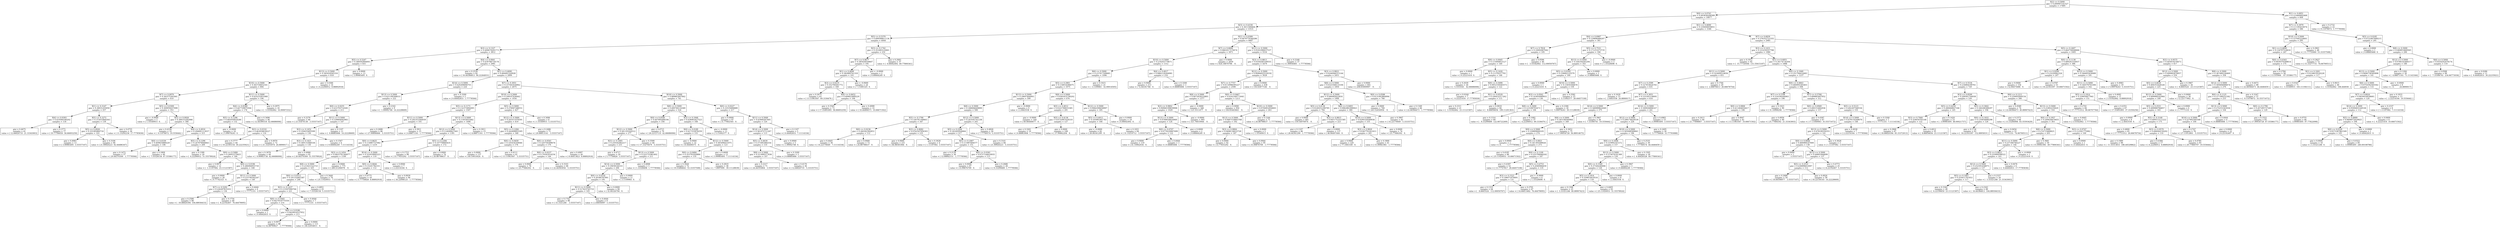 digraph Tree {
0 [label="X[2] <= 0.5000\ngini = 0.499997141527\nsamples = 17485", shape="box"] ;
1 [label="X[0] <= 0.0743\ngini = 0.493836206589\nsamples = 16877", shape="box"] ;
0 -> 1 ;
2 [label="X[3] <= 0.4336\ngini = 0.3611509464\nsamples = 13531", shape="box"] ;
1 -> 2 ;
3 [label="X[5] <= 0.5370\ngini = 0.499599611134\nsamples = 4044", shape="box"] ;
2 -> 3 ;
4 [label="X[3] <= 0.1327\ngini = 0.499679205773\nsamples = 3812", shape="box"] ;
3 -> 4 ;
5 [label="X[5] <= 0.5247\ngini = 0.368592904093\nsamples = 831", shape="box"] ;
4 -> 5 ;
6 [label="X[13] <= 0.5000\ngini = 0.365024565316\nsamples = 818", shape="box"] ;
5 -> 6 ;
7 [label="X[10] <= 0.5000\ngini = 0.363728452161\nsamples = 804", shape="box"] ;
6 -> 7 ;
8 [label="X[7] <= 0.0970\ngini = 0.342575301841\nsamples = 610", shape="box"] ;
7 -> 8 ;
9 [label="X[1] <= 0.3147\ngini = 0.38931255959\nsamples = 257", shape="box"] ;
8 -> 9 ;
10 [label="X[4] <= 0.9393\ngini = 0.410560180202\nsamples = 118", shape="box"] ;
9 -> 10 ;
11 [label="gini = 0.4675\nsamples = 41\nvalue = [ 12.66620735  21.33343003]", shape="box"] ;
10 -> 11 ;
12 [label="gini = 0.3771\nsamples = 77\nvalue = [ 19.77706059  58.66693259]", shape="box"] ;
10 -> 12 ;
13 [label="X[5] <= 0.3272\ngini = 0.372033844363\nsamples = 139", shape="box"] ;
9 -> 13 ;
14 [label="X[5] <= 0.0926\ngini = 0.335385860718\nsamples = 103", shape="box"] ;
13 -> 14 ;
15 [label="gini = 0.4983\nsamples = 13\nvalue = [ 3.99985495  3.55557167]", shape="box"] ;
14 -> 15 ;
16 [label="gini = 0.3106\nsamples = 90\nvalue = [ 21.99920223  92.44486347]", shape="box"] ;
14 -> 16 ;
17 [label="gini = 0.4755\nsamples = 36\nvalue = [ 11.33292236  17.77785836]", shape="box"] ;
13 -> 17 ;
18 [label="X[5] <= 0.0309\ngini = 0.309959257099\nsamples = 353", shape="box"] ;
8 -> 18 ;
19 [label="gini = -0.0000\nsamples = 5\nvalue = [ 1.55549915  0.        ]", shape="box"] ;
18 -> 19 ;
20 [label="X[5] <= 0.0926\ngini = 0.306333282066\nsamples = 348", shape="box"] ;
18 -> 20 ;
21 [label="gini = 0.4336\nsamples = 33\nvalue = [  9.11078072  19.5556442 ]", shape="box"] ;
20 -> 21 ;
22 [label="X[4] <= 0.4916\ngini = 0.294681113037\nsamples = 315", shape="box"] ;
20 -> 22 ;
23 [label="X[0] <= 0.0339\ngini = 0.409825889229\nsamples = 106", shape="box"] ;
22 -> 23 ;
24 [label="gini = 0.1472\nsamples = 57\nvalue = [ 20.44370309   1.77778584]", shape="box"] ;
23 -> 24 ;
25 [label="gini = 0.1809\nsamples = 49\nvalue = [  7.55528158  67.55586177]", shape="box"] ;
23 -> 25 ;
26 [label="X[5] <= 0.1296\ngini = 0.247870046843\nsamples = 209", shape="box"] ;
22 -> 26 ;
27 [label="gini = 0.1399\nsamples = 29\nvalue = [  4.22206912  51.55578924]", shape="box"] ;
26 -> 27 ;
28 [label="X[9] <= 0.5080\ngini = 0.26952379425\nsamples = 180", shape="box"] ;
26 -> 28 ;
29 [label="gini = 0.0875\nsamples = 12\nvalue = [  1.11107082  23.11121587]", shape="box"] ;
28 -> 29 ;
30 [label="X[0] <= 0.0196\ngini = 0.286084955718\nsamples = 168", shape="box"] ;
28 -> 30 ;
31 [label="gini = 0.0000\nsamples = 28\nvalue = [ 9.77742321  0.        ]", shape="box"] ;
30 -> 31 ;
32 [label="X[11] <= 0.5000\ngini = 0.233740302247\nsamples = 140", shape="box"] ;
30 -> 32 ;
33 [label="X[7] <= 0.5292\ngini = 0.226287831031\nsamples = 134", shape="box"] ;
32 -> 33 ;
34 [label="gini = 0.2586\nsamples = 86\nvalue = [  18.88820394  104.88936433]", shape="box"] ;
33 -> 34 ;
35 [label="gini = 0.1754\nsamples = 48\nvalue = [  8.22192407  76.44479095]", shape="box"] ;
33 -> 35 ;
36 [label="gini = 0.4444\nsamples = 6\nvalue = [ 1.77771331  3.55557167]", shape="box"] ;
32 -> 36 ;
37 [label="X[11] <= 0.5000\ngini = 0.435231851068\nsamples = 194", shape="box"] ;
7 -> 37 ;
38 [label="X[4] <= 0.8389\ngini = 0.447729975504\nsamples = 178", shape="box"] ;
37 -> 38 ;
39 [label="X[5] <= 0.1296\ngini = 0.482050918246\nsamples = 132", shape="box"] ;
38 -> 39 ;
40 [label="gini = -0.0000\nsamples = 16\nvalue = [ 5.99978243  0.        ]", shape="box"] ;
39 -> 40 ;
41 [label="X[3] <= 0.0316\ngini = 0.463058639227\nsamples = 116", shape="box"] ;
39 -> 41 ;
42 [label="gini = 0.3777\nsamples = 44\nvalue = [ 10.22185154  30.22235921]", shape="box"] ;
41 -> 42 ;
43 [label="gini = 0.4970\nsamples = 72\nvalue = [ 21.33255974  24.8890017 ]", shape="box"] ;
41 -> 43 ;
44 [label="gini = 0.3496\nsamples = 46\nvalue = [ 12.44399318  42.66686006]", shape="box"] ;
38 -> 44 ;
45 [label="gini = 0.2975\nsamples = 16\nvalue = [  3.55542662  16.00007252]", shape="box"] ;
37 -> 45 ;
46 [label="gini = 0.4366\nsamples = 14\nvalue = [ 4.22206912  8.88892918]", shape="box"] ;
6 -> 46 ;
47 [label="gini = 0.0000\nsamples = 13\nvalue = [ 3.99985495  0.        ]", shape="box"] ;
5 -> 47 ;
48 [label="X[4] <= 0.0941\ngini = 0.439788718178\nsamples = 2981", shape="box"] ;
4 -> 48 ;
49 [label="gini = 0.2530\nsamples = 82\nvalue = [ 16.44384813  94.22264931]", shape="box"] ;
48 -> 49 ;
50 [label="X[1] <= 0.4690\ngini = 0.406481520928\nsamples = 2899", shape="box"] ;
48 -> 50 ;
51 [label="X[14] <= 0.5000\ngini = 0.420269094755\nsamples = 224", shape="box"] ;
50 -> 51 ;
52 [label="X[13] <= 0.5000\ngini = 0.421199308033\nsamples = 222", shape="box"] ;
51 -> 52 ;
53 [label="X[0] <= 0.0255\ngini = 0.433793714585\nsamples = 213", shape="box"] ;
52 -> 53 ;
54 [label="gini = 0.2279\nsamples = 66\nvalue = [ 23.55470138   3.55557167]", shape="box"] ;
53 -> 54 ;
55 [label="X[11] <= 0.5000\ngini = 0.339664093983\nsamples = 147", shape="box"] ;
53 -> 55 ;
56 [label="X[3] <= 0.1452\ngini = 0.359435493599\nsamples = 136", shape="box"] ;
55 -> 56 ;
57 [label="X[3] <= 0.1421\ngini = 0.369131946538\nsamples = 130", shape="box"] ;
56 -> 57 ;
58 [label="gini = 0.3076\nsamples = 49\nvalue = [  9.99963738  42.66686006]", shape="box"] ;
57 -> 58 ;
59 [label="gini = 0.4066\nsamples = 81\nvalue = [ 20.44370309  51.55578924]", shape="box"] ;
57 -> 59 ;
60 [label="gini = 0.1567\nsamples = 6\nvalue = [ 0.66664249  7.11114334]", shape="box"] ;
56 -> 60 ;
61 [label="gini = 0.1107\nsamples = 11\nvalue = [  0.88885666  14.22228669]", shape="box"] ;
55 -> 61 ;
62 [label="gini = 0.2162\nsamples = 9\nvalue = [  1.99992748  14.22228669]", shape="box"] ;
52 -> 62 ;
63 [label="gini = 0.3200\nsamples = 2\nvalue = [ 0.44442833  1.77778584]", shape="box"] ;
51 -> 63 ;
64 [label="X[7] <= 0.3051\ngini = 0.337441634962\nsamples = 2675", shape="box"] ;
50 -> 64 ;
65 [label="X[10] <= 0.5000\ngini = 0.169107436442\nsamples = 1934", shape="box"] ;
64 -> 65 ;
66 [label="X[5] <= 0.1173\ngini = 0.132373092095\nsamples = 1507", shape="box"] ;
65 -> 66 ;
67 [label="X[11] <= 0.5000\ngini = 0.292353364939\nsamples = 101", shape="box"] ;
66 -> 67 ;
68 [label="gini = 0.2688\nsamples = 86\nvalue = [ 27.99898466   5.33335751]", shape="box"] ;
67 -> 68 ;
69 [label="gini = 0.3911\nsamples = 15\nvalue = [ 4.88871161  1.77778584]", shape="box"] ;
67 -> 69 ;
70 [label="X[13] <= 0.5000\ngini = 0.11855655482\nsamples = 1406", shape="box"] ;
66 -> 70 ;
71 [label="X[12] <= 0.5000\ngini = 0.114049627441\nsamples = 1391", shape="box"] ;
70 -> 71 ;
72 [label="X[0] <= 0.0625\ngini = 0.114887727082\nsamples = 1219", shape="box"] ;
71 -> 72 ;
73 [label="X[3] <= 0.1454\ngini = 0.0825791344977\nsamples = 1100", shape="box"] ;
72 -> 73 ;
74 [label="X[8] <= 0.5000\ngini = 0.233421522721\nsamples = 325", shape="box"] ;
73 -> 74 ;
75 [label="X[0] <= 0.0512\ngini = 0.191332663387\nsamples = 246", shape="box"] ;
74 -> 75 ;
76 [label="X[3] <= 0.1437\ngini = 0.115507090706\nsamples = 221", shape="box"] ;
75 -> 76 ;
77 [label="X[9] <= 0.5045\ngini = 0.0427619775559\nsamples = 214", shape="box"] ;
76 -> 77 ;
78 [label="gini = 0.0000\nsamples = 1\nvalue = [ 0.44442833  0.        ]", shape="box"] ;
77 -> 78 ;
79 [label="X[0] <= 0.0186\ngini = 0.0429916537952\nsamples = 213", shape="box"] ;
77 -> 79 ;
80 [label="gini = 0.0973\nsamples = 98\nvalue = [ 32.88769627   1.77778584]", shape="box"] ;
79 -> 80 ;
81 [label="gini = 0.0000\nsamples = 115\nvalue = [ 46.22054611   0.        ]", shape="box"] ;
79 -> 81 ;
82 [label="gini = 0.4444\nsamples = 7\nvalue = [ 1.77771331  3.55557167]", shape="box"] ;
76 -> 82 ;
83 [label="gini = 0.4851\nsamples = 25\nvalue = [ 7.55528158  5.33335751]", shape="box"] ;
75 -> 83 ;
84 [label="gini = 0.3440\nsamples = 79\nvalue = [ 25.11020053   7.11114334]", shape="box"] ;
74 -> 84 ;
85 [label="gini = 0.0000\nsamples = 775\nvalue = [ 280.21206078    0.        ]", shape="box"] ;
73 -> 85 ;
86 [label="X[14] <= 0.5000\ngini = 0.322018995223\nsamples = 119", shape="box"] ;
72 -> 86 ;
87 [label="X[0] <= 0.0644\ngini = 0.33241782331\nsamples = 112", shape="box"] ;
86 -> 87 ;
88 [label="gini = 0.4775\nsamples = 18\nvalue = [ 5.77756826  8.88892918]", shape="box"] ;
87 -> 88 ;
89 [label="gini = 0.0939\nsamples = 94\nvalue = [ 34.22098125   1.77778584]", shape="box"] ;
87 -> 89 ;
90 [label="gini = 0.0000\nsamples = 7\nvalue = [ 2.22214164  0.        ]", shape="box"] ;
86 -> 90 ;
91 [label="X[5] <= 0.2284\ngini = 0.107758995635\nsamples = 172", shape="box"] ;
71 -> 91 ;
92 [label="gini = 0.1723\nsamples = 98\nvalue = [ 33.77655292   3.55557167]", shape="box"] ;
91 -> 92 ;
93 [label="gini = 0.0000\nsamples = 74\nvalue = [ 24.88798637   0.        ]", shape="box"] ;
91 -> 93 ;
94 [label="gini = 0.3911\nsamples = 15\nvalue = [ 4.88871161  1.77778584]", shape="box"] ;
70 -> 94 ;
95 [label="X[5] <= 0.5000\ngini = 0.278947288551\nsamples = 427", shape="box"] ;
65 -> 95 ;
96 [label="X[12] <= 0.5000\ngini = 0.243511076591\nsamples = 419", shape="box"] ;
95 -> 96 ;
97 [label="X[5] <= 0.2284\ngini = 0.242606855305\nsamples = 348", shape="box"] ;
96 -> 97 ;
98 [label="X[0] <= 0.0459\ngini = 0.145434359046\nsamples = 178", shape="box"] ;
97 -> 98 ;
99 [label="gini = 0.0000\nsamples = 137\nvalue = [ 49.10933024   0.        ]", shape="box"] ;
98 -> 99 ;
100 [label="gini = 0.4111\nsamples = 41\nvalue = [ 13.11063567   5.33335751]", shape="box"] ;
98 -> 100 ;
101 [label="X[0] <= 0.0541\ngini = 0.320759399678\nsamples = 170", shape="box"] ;
97 -> 101 ;
102 [label="X[0] <= 0.0237\ngini = 0.179341614254\nsamples = 144", shape="box"] ;
101 -> 102 ;
103 [label="gini = 0.0000\nsamples = 76\nvalue = [ 25.77684302   0.        ]", shape="box"] ;
102 -> 103 ;
104 [label="gini = 0.3103\nsamples = 68\nvalue = [ 22.44363056   5.33335751]", shape="box"] ;
102 -> 104 ;
105 [label="gini = 0.4997\nsamples = 26\nvalue = [ 8.44413823  8.88892918]", shape="box"] ;
101 -> 105 ;
106 [label="gini = 0.2486\nsamples = 71\nvalue = [ 20.88813141   3.55557167]", shape="box"] ;
96 -> 106 ;
107 [label="gini = 0.3496\nsamples = 8\nvalue = [ 1.55549915  5.33335751]", shape="box"] ;
95 -> 107 ;
108 [label="X[10] <= 0.5000\ngini = 0.489863007842\nsamples = 741", shape="box"] ;
64 -> 108 ;
109 [label="X[8] <= 0.5000\ngini = 0.499740116369\nsamples = 524", shape="box"] ;
108 -> 109 ;
110 [label="X[0] <= 0.0540\ngini = 0.447095496194\nsamples = 356", shape="box"] ;
109 -> 110 ;
111 [label="X[12] <= 0.5000\ngini = 0.281191020512\nsamples = 277", shape="box"] ;
110 -> 111 ;
112 [label="X[3] <= 0.1665\ngini = 0.259342062217\nsamples = 231", shape="box"] ;
111 -> 112 ;
113 [label="gini = 0.4717\nsamples = 20\nvalue = [ 5.77756826  3.55557167]", shape="box"] ;
112 -> 113 ;
114 [label="X[13] <= 0.5000\ngini = 0.222731981402\nsamples = 211", shape="box"] ;
112 -> 114 ;
115 [label="X[14] <= 0.5000\ngini = 0.19658144333\nsamples = 206", shape="box"] ;
114 -> 115 ;
116 [label="X[0] <= 0.0318\ngini = 0.20346787991\nsamples = 195", shape="box"] ;
115 -> 116 ;
117 [label="X[11] <= 0.5000\ngini = 0.317623745719\nsamples = 105", shape="box"] ;
116 -> 117 ;
118 [label="gini = 0.1742\nsamples = 96\nvalue = [ 33.3321246    3.55557167]", shape="box"] ;
117 -> 118 ;
119 [label="gini = 0.4444\nsamples = 9\nvalue = [ 2.66656997  5.33335751]", shape="box"] ;
117 -> 119 ;
120 [label="gini = 0.0000\nsamples = 90\nvalue = [ 32.44326794   0.        ]", shape="box"] ;
116 -> 120 ;
121 [label="gini = 0.0000\nsamples = 11\nvalue = [ 3.1109983  0.       ]", shape="box"] ;
115 -> 121 ;
122 [label="gini = 0.4898\nsamples = 5\nvalue = [ 1.33328498  1.77778584]", shape="box"] ;
114 -> 122 ;
123 [label="gini = 0.3599\nsamples = 46\nvalue = [ 17.33270479   5.33335751]", shape="box"] ;
111 -> 123 ;
124 [label="gini = 0.4715\nsamples = 79\nvalue = [ 26.22127135  42.66686006]", shape="box"] ;
110 -> 124 ;
125 [label="X[3] <= 0.1848\ngini = 0.436063427523\nsamples = 168", shape="box"] ;
109 -> 125 ;
126 [label="X[0] <= 0.0189\ngini = 0.417333978259\nsamples = 155", shape="box"] ;
125 -> 126 ;
127 [label="gini = -0.0000\nsamples = 32\nvalue = [ 10.44406571   0.        ]", shape="box"] ;
126 -> 127 ;
128 [label="X[12] <= 0.5000\ngini = 0.365496431975\nsamples = 123", shape="box"] ;
126 -> 128 ;
129 [label="X[0] <= 0.0484\ngini = 0.353791920884\nsamples = 110", shape="box"] ;
128 -> 129 ;
130 [label="gini = 0.3926\nsamples = 72\nvalue = [ 19.55484643  53.33357508]", shape="box"] ;
129 -> 130 ;
131 [label="gini = 0.2819\nsamples = 38\nvalue = [  7.9997099   39.11128839]", shape="box"] ;
129 -> 131 ;
132 [label="gini = 0.4608\nsamples = 13\nvalue = [ 3.99985495  7.11114334]", shape="box"] ;
128 -> 132 ;
133 [label="gini = -0.0000\nsamples = 13\nvalue = [ 5.11092577  0.        ]", shape="box"] ;
125 -> 133 ;
134 [label="X[0] <= 0.0227\ngini = 0.33535600889\nsamples = 217", shape="box"] ;
108 -> 134 ;
135 [label="gini = 0.0000\nsamples = 97\nvalue = [ 31.77662545   0.        ]", shape="box"] ;
134 -> 135 ;
136 [label="X[11] <= 0.5000\ngini = 0.43940267405\nsamples = 120", shape="box"] ;
134 -> 136 ;
137 [label="X[14] <= 0.5000\ngini = 0.361972711267\nsamples = 115", shape="box"] ;
136 -> 137 ;
138 [label="X[5] <= 0.4630\ngini = 0.371681884354\nsamples = 110", shape="box"] ;
137 -> 138 ;
139 [label="X[8] <= 0.5000\ngini = 0.311800377836\nsamples = 107", shape="box"] ;
138 -> 139 ;
140 [label="gini = 0.2217\nsamples = 71\nvalue = [ 24.44355804   3.55557167]", shape="box"] ;
139 -> 140 ;
141 [label="gini = 0.4170\nsamples = 36\nvalue = [ 12.66620735   5.33335751]", shape="box"] ;
139 -> 141 ;
142 [label="gini = 0.3200\nsamples = 3\nvalue = [ 0.88885666  3.55557167]", shape="box"] ;
138 -> 142 ;
143 [label="gini = 0.0000\nsamples = 5\nvalue = [ 1.99992748  0.        ]", shape="box"] ;
137 -> 143 ;
144 [label="gini = 0.1107\nsamples = 5\nvalue = [ 0.44442833  7.11114334]", shape="box"] ;
136 -> 144 ;
145 [label="X[3] <= 0.1742\ngini = 0.351683122661\nsamples = 232", shape="box"] ;
3 -> 145 ;
146 [label="X[7] <= 0.9677\ngini = 0.385428559607\nsamples = 195", shape="box"] ;
145 -> 146 ;
147 [label="X[1] <= 0.4690\ngini = 0.382889761318\nsamples = 193", shape="box"] ;
146 -> 147 ;
148 [label="X[3] <= 0.0219\ngini = 0.352760261772\nsamples = 169", shape="box"] ;
147 -> 148 ;
149 [label="gini = 0.2675\nsamples = 63\nvalue = [ 13.11063567  69.3336476 ]", shape="box"] ;
148 -> 149 ;
150 [label="X[4] <= 0.8452\ngini = 0.409825889229\nsamples = 106", shape="box"] ;
148 -> 150 ;
151 [label="gini = 0.3545\nsamples = 73\nvalue = [ 17.55491895  58.66693259]", shape="box"] ;
150 -> 151 ;
152 [label="gini = 0.4999\nsamples = 33\nvalue = [ 10.44406571  10.66671502]", shape="box"] ;
150 -> 152 ;
153 [label="gini = -0.0000\nsamples = 24\nvalue = [ 7.11085325  0.        ]", shape="box"] ;
147 -> 153 ;
154 [label="gini = -0.0000\nsamples = 2\nvalue = [ 0.66664249  0.        ]", shape="box"] ;
146 -> 154 ;
155 [label="gini = 0.2083\nsamples = 37\nvalue = [  6.66642492  49.77800341]", shape="box"] ;
145 -> 155 ;
156 [label="X[1] <= 0.9389\ngini = 0.0479779340286\nsamples = 9487", shape="box"] ;
2 -> 156 ;
157 [label="X[7] <= 0.6606\ngini = 0.0865017570074\nsamples = 3971", shape="box"] ;
156 -> 157 ;
158 [label="X[10] <= 0.5000\ngini = 0.218203779671\nsamples = 1312", shape="box"] ;
157 -> 158 ;
159 [label="X[6] <= 0.5000\ngini = 0.237917599685\nsamples = 1096", shape="box"] ;
158 -> 159 ;
160 [label="X[5] <= 0.2901\ngini = 0.134814296475\nsamples = 1075", shape="box"] ;
159 -> 160 ;
161 [label="X[13] <= 0.5000\ngini = 0.18697604993\nsamples = 599", shape="box"] ;
160 -> 161 ;
162 [label="X[8] <= 0.5000\ngini = 0.188684649899\nsamples = 590", shape="box"] ;
161 -> 162 ;
163 [label="X[5] <= 0.1790\ngini = 0.144781189663\nsamples = 347", shape="box"] ;
162 -> 163 ;
164 [label="X[0] <= 0.0236\ngini = 0.260362382853\nsamples = 112", shape="box"] ;
163 -> 164 ;
165 [label="gini = 0.4445\nsamples = 39\nvalue = [ 14.22170649   7.11114334]", shape="box"] ;
164 -> 165 ;
166 [label="gini = 0.0000\nsamples = 73\nvalue = [ 24.88798637   0.        ]", shape="box"] ;
164 -> 166 ;
167 [label="X[3] <= 0.8082\ngini = 0.0762547956303\nsamples = 235", shape="box"] ;
163 -> 167 ;
168 [label="gini = 0.0000\nsamples = 231\nvalue = [ 84.88581064   0.        ]", shape="box"] ;
167 -> 168 ;
169 [label="gini = 0.3628\nsamples = 4\nvalue = [ 1.11107082  3.55557167]", shape="box"] ;
167 -> 169 ;
170 [label="X[12] <= 0.5000\ngini = 0.243545741238\nsamples = 243", shape="box"] ;
162 -> 170 ;
171 [label="X[5] <= 0.2284\ngini = 0.183262926664\nsamples = 217", shape="box"] ;
170 -> 171 ;
172 [label="X[5] <= 0.1667\ngini = 0.111887494577\nsamples = 151", shape="box"] ;
171 -> 172 ;
173 [label="gini = 0.2130\nsamples = 36\nvalue = [ 12.88842151   1.77778584]", shape="box"] ;
172 -> 173 ;
174 [label="X[0] <= 0.0361\ngini = 0.0757144616935\nsamples = 115", shape="box"] ;
172 -> 174 ;
175 [label="gini = 0.0000\nsamples = 87\nvalue = [ 33.99876709   0.        ]", shape="box"] ;
174 -> 175 ;
176 [label="gini = 0.2688\nsamples = 28\nvalue = [ 9.33299489  1.77778584]", shape="box"] ;
174 -> 176 ;
177 [label="gini = 0.3141\nsamples = 66\nvalue = [ 21.99920223   5.33335751]", shape="box"] ;
171 -> 177 ;
178 [label="gini = 0.4826\nsamples = 26\nvalue = [ 7.77749574  5.33335751]", shape="box"] ;
170 -> 178 ;
179 [label="gini = -0.0000\nsamples = 9\nvalue = [ 2.4443558  0.       ]", shape="box"] ;
161 -> 179 ;
180 [label="X[8] <= 0.5000\ngini = 0.0583435790202\nsamples = 476", shape="box"] ;
160 -> 180 ;
181 [label="X[5] <= 0.4012\ngini = 0.0325789033385\nsamples = 291", shape="box"] ;
180 -> 181 ;
182 [label="gini = -0.0000\nsamples = 164\nvalue = [ 60.66446677   0.        ]", shape="box"] ;
181 -> 182 ;
183 [label="X[5] <= 0.4136\ngini = 0.0732907439319\nsamples = 127", shape="box"] ;
181 -> 183 ;
184 [label="gini = 0.3261\nsamples = 19\nvalue = [ 6.88863908  1.77778584]", shape="box"] ;
183 -> 184 ;
185 [label="gini = 0.0000\nsamples = 108\nvalue = [ 37.99862204   0.        ]", shape="box"] ;
183 -> 185 ;
186 [label="X[12] <= 0.5000\ngini = 0.0964308458997\nsamples = 185", shape="box"] ;
180 -> 186 ;
187 [label="X[5] <= 0.4012\ngini = 0.105981061783\nsamples = 166", shape="box"] ;
186 -> 187 ;
188 [label="gini = -0.0000\nsamples = 82\nvalue = [ 28.44341299   0.        ]", shape="box"] ;
187 -> 188 ;
189 [label="gini = 0.1831\nsamples = 84\nvalue = [ 31.33219712   3.55557167]", shape="box"] ;
187 -> 189 ;
190 [label="gini = 0.0000\nsamples = 19\nvalue = [ 6.66642492  0.        ]", shape="box"] ;
186 -> 190 ;
191 [label="gini = 0.1615\nsamples = 21\nvalue = [  3.1109983   32.00014505]", shape="box"] ;
159 -> 191 ;
192 [label="X[4] <= 0.4017\ngini = 0.0882120264981\nsamples = 216", shape="box"] ;
158 -> 192 ;
193 [label="gini = 0.0000\nsamples = 213\nvalue = [ 72.44181746   0.        ]", shape="box"] ;
192 -> 193 ;
194 [label="gini = 0.3200\nsamples = 3\nvalue = [ 0.88885666  3.55557167]", shape="box"] ;
192 -> 194 ;
195 [label="gini = 0.0000\nsamples = 2659\nvalue = [ 924.18870798    0.        ]", shape="box"] ;
157 -> 195 ;
196 [label="X[11] <= 0.5000\ngini = 0.0181090037537\nsamples = 5516", shape="box"] ;
156 -> 196 ;
197 [label="X[3] <= 0.9813\ngini = 0.0164285109555\nsamples = 5479", shape="box"] ;
196 -> 197 ;
198 [label="X[12] <= 0.5000\ngini = 0.00984025530192\nsamples = 3028", shape="box"] ;
197 -> 198 ;
199 [label="X[7] <= 0.7757\ngini = 0.0114998395227\nsamples = 2590", shape="box"] ;
198 -> 199 ;
200 [label="X[8] <= 0.5000\ngini = 0.0072630210801\nsamples = 1377", shape="box"] ;
199 -> 200 ;
201 [label="X[3] <= 0.9802\ngini = 0.00966199839998\nsamples = 1029", shape="box"] ;
200 -> 201 ;
202 [label="X[13] <= 0.5000\ngini = 0.0768028824969\nsamples = 124", shape="box"] ;
201 -> 202 ;
203 [label="X[0] <= 0.0707\ngini = 0.0779229907499\nsamples = 122", shape="box"] ;
202 -> 203 ;
204 [label="gini = 0.0000\nsamples = 119\nvalue = [ 41.10962034   0.        ]", shape="box"] ;
203 -> 204 ;
205 [label="gini = 0.4444\nsamples = 3\nvalue = [ 0.88885666  1.77778584]", shape="box"] ;
203 -> 205 ;
206 [label="gini = 0.0000\nsamples = 2\nvalue = [ 0.66664249  0.        ]", shape="box"] ;
202 -> 206 ;
207 [label="gini = -0.0000\nsamples = 905\nvalue = [ 321.76610944    0.        ]", shape="box"] ;
201 -> 207 ;
208 [label="gini = -0.0000\nsamples = 348\nvalue = [ 121.5511477    0.       ]", shape="box"] ;
200 -> 208 ;
209 [label="X[0] <= 0.0467\ngini = 0.0162349775045\nsamples = 1213", shape="box"] ;
199 -> 209 ;
210 [label="gini = 0.0000\nsamples = 950\nvalue = [ 336.65445843    0.        ]", shape="box"] ;
209 -> 210 ;
211 [label="X[10] <= 0.5000\ngini = 0.0700852958001\nsamples = 263", shape="box"] ;
209 -> 211 ;
212 [label="X[13] <= 0.5000\ngini = 0.0487518893768\nsamples = 192", shape="box"] ;
211 -> 212 ;
213 [label="X[3] <= 0.9804\ngini = 0.0498136033728\nsamples = 187", shape="box"] ;
212 -> 213 ;
214 [label="gini = 0.0000\nsamples = 92\nvalue = [ 33.77655292   0.        ]", shape="box"] ;
213 -> 214 ;
215 [label="gini = 0.0944\nsamples = 95\nvalue = [ 33.99876709   1.77778584]", shape="box"] ;
213 -> 215 ;
216 [label="gini = 0.0000\nsamples = 5\nvalue = [ 1.55549915  0.        ]", shape="box"] ;
212 -> 216 ;
217 [label="gini = 0.1244\nsamples = 71\nvalue = [ 24.88798637   1.77778584]", shape="box"] ;
211 -> 217 ;
218 [label="gini = 0.0000\nsamples = 438\nvalue = [ 156.43877144    0.        ]", shape="box"] ;
198 -> 218 ;
219 [label="X[3] <= 0.9822\ngini = 0.0246948315144\nsamples = 2451", shape="box"] ;
197 -> 219 ;
220 [label="X[8] <= 0.5000\ngini = 0.0325568133106\nsamples = 1850", shape="box"] ;
219 -> 220 ;
221 [label="X[12] <= 0.5000\ngini = 0.046085622816\nsamples = 1084", shape="box"] ;
220 -> 221 ;
222 [label="X[5] <= 0.4136\ngini = 0.0149251290785\nsamples = 704", shape="box"] ;
221 -> 222 ;
223 [label="gini = 0.0000\nsamples = 481\nvalue = [ 159.54976974    0.        ]", shape="box"] ;
222 -> 223 ;
224 [label="X[3] <= 0.9815\ngini = 0.0451753351585\nsamples = 223", shape="box"] ;
222 -> 224 ;
225 [label="gini = 0.1107\nsamples = 86\nvalue = [ 28.44341299   1.77778584]", shape="box"] ;
224 -> 225 ;
226 [label="gini = 0.0000\nsamples = 137\nvalue = [ 46.66497444   0.        ]", shape="box"] ;
224 -> 226 ;
227 [label="X[0] <= 0.0493\ngini = 0.0962861890921\nsamples = 380", shape="box"] ;
221 -> 227 ;
228 [label="X[10] <= 0.5000\ngini = 0.0290329589936\nsamples = 335", shape="box"] ;
227 -> 228 ;
229 [label="X[3] <= 0.9820\ngini = 0.0367701421611\nsamples = 261", shape="box"] ;
228 -> 229 ;
230 [label="gini = 0.0000\nsamples = 220\nvalue = [ 77.1083149   0.       ]", shape="box"] ;
229 -> 230 ;
231 [label="gini = 0.1800\nsamples = 41\nvalue = [ 15.99941981   1.77778584]", shape="box"] ;
229 -> 231 ;
232 [label="gini = 0.0000\nsamples = 74\nvalue = [ 25.77684302   0.        ]", shape="box"] ;
228 -> 232 ;
233 [label="gini = 0.3967\nsamples = 45\nvalue = [ 14.22170649   5.33335751]", shape="box"] ;
227 -> 233 ;
234 [label="X[0] <= 0.0588\ngini = 0.0131903864994\nsamples = 766", shape="box"] ;
220 -> 234 ;
235 [label="gini = 0.0000\nsamples = 700\nvalue = [ 243.32450956    0.        ]", shape="box"] ;
234 -> 235 ;
236 [label="gini = 0.1349\nsamples = 66\nvalue = [ 22.66584473   1.77778584]", shape="box"] ;
234 -> 236 ;
237 [label="gini = 0.0000\nsamples = 601\nvalue = [ 208.65909997    0.        ]", shape="box"] ;
219 -> 237 ;
238 [label="gini = 0.2248\nsamples = 37\nvalue = [ 11.99956485   1.77778584]", shape="box"] ;
196 -> 238 ;
239 [label="X[1] <= 0.4690\ngini = 0.339400059651\nsamples = 3346", shape="box"] ;
1 -> 239 ;
240 [label="X[4] <= 0.6987\ngini = 0.129896486207\nsamples = 361", shape="box"] ;
239 -> 240 ;
241 [label="X[7] <= 0.7818\ngini = 0.10002067042\nsamples = 195", shape="box"] ;
240 -> 241 ;
242 [label="X[9] <= 0.0045\ngini = 0.115000853127\nsamples = 149", shape="box"] ;
241 -> 242 ;
243 [label="gini = 0.0000\nsamples = 1\nvalue = [ 0.22221416  0.        ]", shape="box"] ;
242 -> 243 ;
244 [label="X[5] <= 0.1420\ngini = 0.11378317793\nsamples = 148", shape="box"] ;
242 -> 244 ;
245 [label="gini = 0.2039\nsamples = 26\nvalue = [  5.5553541   42.66686006]", shape="box"] ;
244 -> 245 ;
246 [label="X[9] <= 0.5090\ngini = 0.0952339365573\nsamples = 122", shape="box"] ;
244 -> 246 ;
247 [label="gini = 0.0244\nsamples = 7\nvalue = [  0.22221416  17.77785836]", shape="box"] ;
246 -> 247 ;
248 [label="X[1] <= 0.0529\ngini = 0.100432517262\nsamples = 115", shape="box"] ;
246 -> 248 ;
249 [label="gini = 0.2311\nsamples = 21\nvalue = [  3.55542662  23.11121587]", shape="box"] ;
248 -> 249 ;
250 [label="gini = 0.0818\nsamples = 94\nvalue = [   8.88856656  199.11201363]", shape="box"] ;
248 -> 250 ;
251 [label="gini = 0.0596\nsamples = 46\nvalue = [   3.55542662  112.00050767]", shape="box"] ;
241 -> 251 ;
252 [label="X[5] <= 0.7531\ngini = 0.171253273735\nsamples = 166", shape="box"] ;
240 -> 252 ;
253 [label="X[13] <= 0.5000\ngini = 0.164356265294\nsamples = 163", shape="box"] ;
252 -> 253 ;
254 [label="X[5] <= 0.0185\ngini = 0.159682125579\nsamples = 160", shape="box"] ;
253 -> 254 ;
255 [label="gini = 0.0000\nsamples = 1\nvalue = [ 0.22221416  0.        ]", shape="box"] ;
254 -> 255 ;
256 [label="X[10] <= 0.5000\ngini = 0.15850394878\nsamples = 159", shape="box"] ;
254 -> 256 ;
257 [label="X[3] <= 0.0562\ngini = 0.143850989931\nsamples = 136", shape="box"] ;
256 -> 257 ;
258 [label="X[8] <= 0.5000\ngini = 0.123189793473\nsamples = 106", shape="box"] ;
257 -> 258 ;
259 [label="gini = 0.1314\nsamples = 69\nvalue = [   9.33299489  122.66722269]", shape="box"] ;
258 -> 259 ;
260 [label="gini = 0.1082\nsamples = 37\nvalue = [  4.22206912  69.3336476 ]", shape="box"] ;
258 -> 260 ;
261 [label="gini = 0.2306\nsamples = 30\nvalue = [  5.99978243  39.11128839]", shape="box"] ;
257 -> 261 ;
262 [label="gini = 0.2582\nsamples = 23\nvalue = [  5.11092577  28.44457338]", shape="box"] ;
256 -> 262 ;
263 [label="gini = 0.0000\nsamples = 3\nvalue = [ 0.88885666  0.        ]", shape="box"] ;
253 -> 263 ;
264 [label="gini = -0.0000\nsamples = 3\nvalue = [ 1.33328498  0.        ]", shape="box"] ;
252 -> 264 ;
265 [label="X[7] <= 0.6839\ngini = 0.376352721555\nsamples = 2985", shape="box"] ;
239 -> 265 ;
266 [label="X[3] <= 0.1431\ngini = 0.333259357788\nsamples = 1980", shape="box"] ;
265 -> 266 ;
267 [label="gini = 0.1912\nsamples = 92\nvalue = [  15.77720564  131.55615187]", shape="box"] ;
266 -> 267 ;
268 [label="X[1] <= 0.6951\ngini = 0.34174734304\nsamples = 1888", shape="box"] ;
266 -> 268 ;
269 [label="X[11] <= 0.5000\ngini = 0.322609514656\nsamples = 651", shape="box"] ;
268 -> 269 ;
270 [label="X[7] <= 0.2599\ngini = 0.327814024765\nsamples = 631", shape="box"] ;
269 -> 270 ;
271 [label="gini = 0.1629\nsamples = 15\nvalue = [  2.4443558  24.8890017]", shape="box"] ;
270 -> 271 ;
272 [label="X[7] <= 0.3051\ngini = 0.333345158095\nsamples = 616", shape="box"] ;
270 -> 272 ;
273 [label="X[14] <= 0.5000\ngini = 0.348989822049\nsamples = 375", shape="box"] ;
272 -> 273 ;
274 [label="X[8] <= 0.5000\ngini = 0.345148560964\nsamples = 349", shape="box"] ;
273 -> 274 ;
275 [label="X[9] <= 0.5060\ngini = 0.339809000105\nsamples = 274", shape="box"] ;
274 -> 275 ;
276 [label="gini = 0.0000\nsamples = 1\nvalue = [ 0.          1.77778584]", shape="box"] ;
275 -> 276 ;
277 [label="X[0] <= 0.0921\ngini = 0.341305599026\nsamples = 273", shape="box"] ;
275 -> 277 ;
278 [label="gini = 0.4185\nsamples = 86\nvalue = [ 25.11020053  10.66671502]", shape="box"] ;
277 -> 278 ;
279 [label="X[0] <= 0.1109\ngini = 0.255784060242\nsamples = 187", shape="box"] ;
277 -> 279 ;
280 [label="gini = 0.4397\nsamples = 52\nvalue = [ 13.77727817  28.44457338]", shape="box"] ;
279 -> 280 ;
281 [label="X[5] <= 0.4753\ngini = 0.2046906459\nsamples = 135", shape="box"] ;
279 -> 281 ;
282 [label="X[3] <= 0.1523\ngini = 0.196071979091\nsamples = 131", shape="box"] ;
281 -> 282 ;
283 [label="gini = 0.1333\nsamples = 64\nvalue = [   8.6663524   112.00050767]", shape="box"] ;
282 -> 283 ;
284 [label="gini = 0.2701\nsamples = 67\nvalue = [ 14.66613482  76.44479095]", shape="box"] ;
282 -> 284 ;
285 [label="gini = -0.0000\nsamples = 4\nvalue = [ 1.33328498  0.        ]", shape="box"] ;
281 -> 285 ;
286 [label="gini = 0.3652\nsamples = 75\nvalue = [ 17.99934728  56.88914675]", shape="box"] ;
274 -> 286 ;
287 [label="gini = 0.3967\nsamples = 26\nvalue = [  7.33306741  19.5556442 ]", shape="box"] ;
273 -> 287 ;
288 [label="X[14] <= 0.5000\ngini = 0.309926896327\nsamples = 241", shape="box"] ;
272 -> 288 ;
289 [label="X[12] <= 0.5000\ngini = 0.298174629539\nsamples = 226", shape="box"] ;
288 -> 289 ;
290 [label="X[10] <= 0.5000\ngini = 0.305948589841\nsamples = 196", shape="box"] ;
289 -> 290 ;
291 [label="X[0] <= 0.1698\ngini = 0.319992167272\nsamples = 157", shape="box"] ;
290 -> 291 ;
292 [label="X[13] <= 0.5000\ngini = 0.375874191369\nsamples = 129", shape="box"] ;
291 -> 292 ;
293 [label="X[0] <= 0.1569\ngini = 0.37544240006\nsamples = 126", shape="box"] ;
292 -> 293 ;
294 [label="X[5] <= 0.1914\ngini = 0.359853819516\nsamples = 118", shape="box"] ;
293 -> 294 ;
295 [label="gini = 0.1394\nsamples = 25\nvalue = [  3.33321246  40.88907423]", shape="box"] ;
294 -> 295 ;
296 [label="gini = 0.4405\nsamples = 93\nvalue = [ 25.11020053  51.55578924]", shape="box"] ;
294 -> 296 ;
297 [label="gini = 0.0000\nsamples = 8\nvalue = [ 2.4443558  0.       ]", shape="box"] ;
293 -> 297 ;
298 [label="gini = 0.3967\nsamples = 3\nvalue = [ 0.66664249  1.77778584]", shape="box"] ;
292 -> 298 ;
299 [label="gini = 0.1505\nsamples = 28\nvalue = [  4.44428328  49.77800341]", shape="box"] ;
291 -> 299 ;
300 [label="gini = 0.2535\nsamples = 39\nvalue = [  7.77749574  44.4446459 ]", shape="box"] ;
290 -> 300 ;
301 [label="gini = 0.2495\nsamples = 30\nvalue = [  5.77756826  33.77793088]", shape="box"] ;
289 -> 301 ;
302 [label="gini = 0.4983\nsamples = 15\nvalue = [ 3.99985495  3.55557167]", shape="box"] ;
288 -> 302 ;
303 [label="gini = 0.1764\nsamples = 20\nvalue = [  2.88878413  26.66678754]", shape="box"] ;
269 -> 303 ;
304 [label="X[0] <= 0.1069\ngini = 0.351794432683\nsamples = 1237", shape="box"] ;
268 -> 304 ;
305 [label="X[0] <= 0.0843\ngini = 0.484905345403\nsamples = 508", shape="box"] ;
304 -> 305 ;
306 [label="X[7] <= 0.5768\ngini = 0.314106564063\nsamples = 196", shape="box"] ;
305 -> 306 ;
307 [label="X[0] <= 0.0806\ngini = 0.411464650417\nsamples = 106", shape="box"] ;
306 -> 307 ;
308 [label="gini = 0.2413\nsamples = 64\nvalue = [ 21.77698807   3.55557167]", shape="box"] ;
307 -> 308 ;
309 [label="gini = 0.4947\nsamples = 42\nvalue = [ 13.11063567  10.66671502]", shape="box"] ;
307 -> 309 ;
310 [label="gini = 0.1023\nsamples = 90\nvalue = [ 31.10998296   1.77778584]", shape="box"] ;
306 -> 310 ;
311 [label="X[7] <= 0.5768\ngini = 0.499883007952\nsamples = 312", shape="box"] ;
305 -> 311 ;
312 [label="X[0] <= 0.0949\ngini = 0.490153492936\nsamples = 157", shape="box"] ;
311 -> 312 ;
313 [label="gini = 0.4956\nsamples = 90\nvalue = [ 25.77684302  21.33343003]", shape="box"] ;
312 -> 313 ;
314 [label="gini = 0.4387\nsamples = 67\nvalue = [ 17.11049063  35.55571672]", shape="box"] ;
312 -> 314 ;
315 [label="X[5] <= 0.5123\ngini = 0.492267540536\nsamples = 155", shape="box"] ;
311 -> 315 ;
316 [label="X[14] <= 0.5000\ngini = 0.479110249679\nsamples = 148", shape="box"] ;
315 -> 316 ;
317 [label="X[13] <= 0.5000\ngini = 0.478100350351\nsamples = 141", shape="box"] ;
316 -> 317 ;
318 [label="X[0] <= 0.0846\ngini = 0.466989147009\nsamples = 138", shape="box"] ;
317 -> 318 ;
319 [label="gini = 0.0000\nsamples = 1\nvalue = [ 0.          3.55557167]", shape="box"] ;
318 -> 319 ;
320 [label="X[12] <= 0.5000\ngini = 0.44801064699\nsamples = 137", shape="box"] ;
318 -> 320 ;
321 [label="X[5] <= 0.2531\ngini = 0.438898453097\nsamples = 112", shape="box"] ;
320 -> 321 ;
322 [label="gini = 0.2688\nsamples = 54\nvalue = [ 18.66598977   3.55557167]", shape="box"] ;
321 -> 322 ;
323 [label="gini = 0.4924\nsamples = 58\nvalue = [ 18.22156145  14.22228669]", shape="box"] ;
321 -> 323 ;
324 [label="gini = 0.4773\nsamples = 25\nvalue = [ 8.22192407  5.33335751]", shape="box"] ;
320 -> 324 ;
325 [label="gini = 0.3628\nsamples = 3\nvalue = [ 1.11107082  3.55557167]", shape="box"] ;
317 -> 325 ;
326 [label="gini = 0.4938\nsamples = 7\nvalue = [ 2.22214164  1.77778584]", shape="box"] ;
316 -> 326 ;
327 [label="gini = 0.3200\nsamples = 7\nvalue = [ 1.77771331  7.11114334]", shape="box"] ;
315 -> 327 ;
328 [label="X[7] <= 0.5534\ngini = 0.234864199761\nsamples = 729", shape="box"] ;
304 -> 328 ;
329 [label="X[3] <= 0.8599\ngini = 0.209561704938\nsamples = 339", shape="box"] ;
328 -> 329 ;
330 [label="X[5] <= 0.4259\ngini = 0.280646827166\nsamples = 145", shape="box"] ;
329 -> 330 ;
331 [label="X[3] <= 0.7940\ngini = 0.324659705146\nsamples = 122", shape="box"] ;
330 -> 331 ;
332 [label="gini = 0.2968\nsamples = 87\nvalue = [ 18.88820394  85.33372013]", shape="box"] ;
331 -> 332 ;
333 [label="gini = 0.4012\nsamples = 35\nvalue = [  8.88856656  23.11121587]", shape="box"] ;
331 -> 333 ;
334 [label="gini = 0.1420\nsamples = 23\nvalue = [  3.99985495  48.00021757]", shape="box"] ;
330 -> 334 ;
335 [label="X[5] <= 0.3642\ngini = 0.166248368297\nsamples = 194", shape="box"] ;
329 -> 335 ;
336 [label="X[0] <= 0.1832\ngini = 0.135854896298\nsamples = 126", shape="box"] ;
335 -> 336 ;
337 [label="gini = 0.1734\nsamples = 93\nvalue = [  16.22163397  152.8895819 ]", shape="box"] ;
336 -> 337 ;
338 [label="gini = 0.0454\nsamples = 33\nvalue = [  1.77771331  74.66700511]", shape="box"] ;
336 -> 338 ;
339 [label="gini = 0.2373\nsamples = 68\nvalue = [ 13.33284984  83.55593429]", shape="box"] ;
335 -> 339 ;
340 [label="X[0] <= 0.1211\ngini = 0.259093009154\nsamples = 390", shape="box"] ;
328 -> 340 ;
341 [label="gini = 0.4589\nsamples = 74\nvalue = [ 22.66584473  40.88907423]", shape="box"] ;
340 -> 341 ;
342 [label="X[13] <= 0.5000\ngini = 0.21892235829\nsamples = 316", shape="box"] ;
340 -> 342 ;
343 [label="X[0] <= 0.1957\ngini = 0.209428479455\nsamples = 303", shape="box"] ;
342 -> 343 ;
344 [label="X[8] <= 0.5000\ngini = 0.274715689825\nsamples = 203", shape="box"] ;
343 -> 344 ;
345 [label="X[11] <= 0.5000\ngini = 0.237346740227\nsamples = 144", shape="box"] ;
344 -> 345 ;
346 [label="X[3] <= 0.9823\ngini = 0.235909598522\nsamples = 143", shape="box"] ;
345 -> 346 ;
347 [label="X[12] <= 0.5000\ngini = 0.252591458875\nsamples = 137", shape="box"] ;
346 -> 347 ;
348 [label="X[5] <= 0.1667\ngini = 0.255611787053\nsamples = 117", shape="box"] ;
347 -> 348 ;
349 [label="gini = 0.3342\nsamples = 28\nvalue = [  6.22199659  23.11121587]", shape="box"] ;
348 -> 349 ;
350 [label="gini = 0.2343\nsamples = 89\nvalue = [  16.44384813  104.88936433]", shape="box"] ;
348 -> 350 ;
351 [label="gini = 0.2337\nsamples = 20\nvalue = [  3.33321246  21.33343003]", shape="box"] ;
347 -> 351 ;
352 [label="gini = 0.0476\nsamples = 6\nvalue = [  0.44442833  17.77785836]", shape="box"] ;
346 -> 352 ;
353 [label="gini = -0.0000\nsamples = 1\nvalue = [ 0.22221416  0.        ]", shape="box"] ;
345 -> 353 ;
354 [label="gini = 0.3681\nsamples = 59\nvalue = [ 15.99941981  49.77800341]", shape="box"] ;
344 -> 354 ;
355 [label="X[3] <= 0.9747\ngini = 0.112561775982\nsamples = 100", shape="box"] ;
343 -> 355 ;
356 [label="gini = 0.0000\nsamples = 1\nvalue = [ 0.44442833  0.        ]", shape="box"] ;
355 -> 356 ;
357 [label="gini = 0.1089\nsamples = 99\nvalue = [  11.55513653  188.44529862]", shape="box"] ;
355 -> 357 ;
358 [label="gini = 0.4445\nsamples = 13\nvalue = [ 3.55542662  1.77778584]", shape="box"] ;
342 -> 358 ;
359 [label="X[5] <= 0.2407\ngini = 0.464754048666\nsamples = 1005", shape="box"] ;
265 -> 359 ;
360 [label="X[0] <= 0.1138\ngini = 0.489241516937\nsamples = 388", shape="box"] ;
359 -> 360 ;
361 [label="X[1] <= 0.9299\ngini = 0.23220942324\nsamples = 207", shape="box"] ;
360 -> 361 ;
362 [label="gini = 0.0000\nsamples = 154\nvalue = [ 52.66475686   0.        ]", shape="box"] ;
361 -> 362 ;
363 [label="gini = 0.4787\nsamples = 53\nvalue = [ 16.22163397  10.66671502]", shape="box"] ;
361 -> 363 ;
364 [label="X[12] <= 0.5000\ngini = 0.364693430089\nsamples = 181", shape="box"] ;
360 -> 364 ;
365 [label="X[11] <= 0.5000\ngini = 0.344576703306\nsamples = 162", shape="box"] ;
364 -> 365 ;
366 [label="X[5] <= 0.1914\ngini = 0.339050877941\nsamples = 151", shape="box"] ;
365 -> 366 ;
367 [label="gini = 0.2741\nsamples = 84\nvalue = [ 17.77713312  90.66707764]", shape="box"] ;
366 -> 367 ;
368 [label="gini = 0.4351\nsamples = 67\nvalue = [ 17.55491895  37.33350256]", shape="box"] ;
366 -> 368 ;
369 [label="gini = 0.4082\nsamples = 11\nvalue = [ 3.55542662  8.88892918]", shape="box"] ;
365 -> 369 ;
370 [label="gini = 0.4983\nsamples = 19\nvalue = [ 5.99978243  5.33335751]", shape="box"] ;
364 -> 370 ;
371 [label="X[3] <= 0.9575\ngini = 0.445819278473\nsamples = 617", shape="box"] ;
359 -> 371 ;
372 [label="X[12] <= 0.5000\ngini = 0.499962878957\nsamples = 259", shape="box"] ;
371 -> 372 ;
373 [label="X[5] <= 0.4630\ngini = 0.494351628326\nsamples = 225", shape="box"] ;
372 -> 373 ;
374 [label="X[13] <= 0.5000\ngini = 0.499968162964\nsamples = 189", shape="box"] ;
373 -> 374 ;
375 [label="X[5] <= 0.2531\ngini = 0.499966784857\nsamples = 183", shape="box"] ;
374 -> 375 ;
376 [label="gini = 0.0000\nsamples = 8\nvalue = [ 2.4443558  0.       ]", shape="box"] ;
375 -> 376 ;
377 [label="X[5] <= 0.3148\ngini = 0.499513111222\nsamples = 175", shape="box"] ;
375 -> 377 ;
378 [label="gini = 0.4800\nsamples = 65\nvalue = [ 17.77713312  26.66678754]", shape="box"] ;
377 -> 378 ;
379 [label="X[3] <= 0.9570\ngini = 0.496044150202\nsamples = 110", shape="box"] ;
377 -> 379 ;
380 [label="gini = 0.4366\nsamples = 17\nvalue = [ 4.22206912  8.88892918]", shape="box"] ;
379 -> 380 ;
381 [label="gini = 0.4785\nsamples = 93\nvalue = [ 29.77669797  19.5556442 ]", shape="box"] ;
379 -> 381 ;
382 [label="gini = 0.0000\nsamples = 6\nvalue = [ 1.77771331  0.        ]", shape="box"] ;
374 -> 382 ;
383 [label="gini = 0.0000\nsamples = 36\nvalue = [ 12.22177902   0.        ]", shape="box"] ;
373 -> 383 ;
384 [label="gini = 0.3967\nsamples = 34\nvalue = [  8.6663524   23.11121587]", shape="box"] ;
372 -> 384 ;
385 [label="X[8] <= 0.5000\ngini = 0.387480336469\nsamples = 358", shape="box"] ;
371 -> 385 ;
386 [label="X[12] <= 0.5000\ngini = 0.369484996874\nsamples = 270", shape="box"] ;
385 -> 386 ;
387 [label="X[0] <= 0.1125\ngini = 0.377389252382\nsamples = 233", shape="box"] ;
386 -> 387 ;
388 [label="X[13] <= 0.5000\ngini = 0.274353343936\nsamples = 104", shape="box"] ;
387 -> 388 ;
389 [label="X[10] <= 0.5000\ngini = 0.227902585548\nsamples = 100", shape="box"] ;
388 -> 389 ;
390 [label="gini = 0.2747\nsamples = 78\nvalue = [ 27.11012801   5.33335751]", shape="box"] ;
389 -> 390 ;
391 [label="gini = 0.0000\nsamples = 22\nvalue = [ 8.22192407  0.        ]", shape="box"] ;
389 -> 391 ;
392 [label="gini = 0.4444\nsamples = 4\nvalue = [ 0.88885666  1.77778584]", shape="box"] ;
388 -> 392 ;
393 [label="X[0] <= 0.1790\ngini = 0.207285737265\nsamples = 129", shape="box"] ;
387 -> 393 ;
394 [label="gini = 0.3322\nsamples = 83\nvalue = [ 17.99934728  67.55586177]", shape="box"] ;
393 -> 394 ;
395 [label="gini = 0.0755\nsamples = 46\nvalue = [  3.99985495  97.77822098]", shape="box"] ;
393 -> 395 ;
396 [label="gini = 0.3247\nsamples = 37\nvalue = [  9.11078072  35.55571672]", shape="box"] ;
386 -> 396 ;
397 [label="gini = 0.4473\nsamples = 88\nvalue = [ 22.66584473  44.4446459 ]", shape="box"] ;
385 -> 397 ;
398 [label="X[1] <= 0.6951\ngini = 0.123460692468\nsamples = 608", shape="box"] ;
0 -> 398 ;
399 [label="X[7] <= 0.3979\ngini = 0.111185410074\nsamples = 586", shape="box"] ;
398 -> 399 ;
400 [label="X[10] <= 0.5000\ngini = 0.157045224601\nsamples = 295", shape="box"] ;
399 -> 400 ;
401 [label="X[1] <= 0.4690\ngini = 0.134797518616\nsamples = 247", shape="box"] ;
400 -> 401 ;
402 [label="X[0] <= 0.0343\ngini = 0.0939370308614\nsamples = 175", shape="box"] ;
401 -> 402 ;
403 [label="gini = 0.2784\nsamples = 58\nvalue = [ 13.555064    67.55586177]", shape="box"] ;
402 -> 403 ;
404 [label="X[1] <= 0.3261\ngini = 0.0338619550228\nsamples = 117", shape="box"] ;
402 -> 404 ;
405 [label="gini = 0.0167\nsamples = 71\nvalue = [   1.55549915  183.11194111]", shape="box"] ;
404 -> 405 ;
406 [label="gini = 0.0615\nsamples = 46\nvalue = [   3.55542662  108.444936  ]", shape="box"] ;
404 -> 406 ;
407 [label="gini = 0.2827\nsamples = 72\nvalue = [ 15.33277731  74.66700511]", shape="box"] ;
401 -> 407 ;
408 [label="gini = 0.2963\nsamples = 48\nvalue = [ 11.77735069  53.33357508]", shape="box"] ;
400 -> 408 ;
409 [label="X[5] <= 0.0185\ngini = 0.0722467689215\nsamples = 291", shape="box"] ;
399 -> 409 ;
410 [label="gini = 0.0000\nsamples = 1\nvalue = [ 0.88885666  0.        ]", shape="box"] ;
409 -> 410 ;
411 [label="X[8] <= 0.5000\ngini = 0.069853669565\nsamples = 290", shape="box"] ;
409 -> 411 ;
412 [label="X[12] <= 0.5000\ngini = 0.0798145489377\nsamples = 180", shape="box"] ;
411 -> 412 ;
413 [label="X[13] <= 0.5000\ngini = 0.0696736585898\nsamples = 141", shape="box"] ;
412 -> 413 ;
414 [label="X[6] <= 0.5000\ngini = 0.0754362565562\nsamples = 133", shape="box"] ;
413 -> 414 ;
415 [label="X[7] <= 0.8924\ngini = 0.0659430938685\nsamples = 120", shape="box"] ;
414 -> 415 ;
416 [label="X[14] <= 0.5000\ngini = 0.0599403140538\nsamples = 112", shape="box"] ;
415 -> 416 ;
417 [label="X[5] <= 0.8889\ngini = 0.0608072629925\nsamples = 106", shape="box"] ;
416 -> 417 ;
418 [label="X[0] <= 0.0328\ngini = 0.0575387861509\nsamples = 105", shape="box"] ;
417 -> 418 ;
419 [label="gini = 0.0000\nsamples = 10\nvalue = [ 3.33321246  0.        ]", shape="box"] ;
418 -> 419 ;
420 [label="gini = 0.0322\nsamples = 95\nvalue = [   3.99985495  240.00108786]", shape="box"] ;
418 -> 420 ;
421 [label="gini = -0.0000\nsamples = 1\nvalue = [ 0.44442833  0.        ]", shape="box"] ;
417 -> 421 ;
422 [label="gini = 0.0400\nsamples = 6\nvalue = [  0.22221416  10.66671502]", shape="box"] ;
416 -> 422 ;
423 [label="gini = 0.2337\nsamples = 8\nvalue = [ 1.11107082  7.11114334]", shape="box"] ;
415 -> 423 ;
424 [label="gini = 0.1833\nsamples = 13\nvalue = [  2.22214164  19.5556442 ]", shape="box"] ;
414 -> 424 ;
425 [label="gini = -0.0000\nsamples = 8\nvalue = [  0.         24.8890017]", shape="box"] ;
413 -> 425 ;
426 [label="gini = 0.1204\nsamples = 39\nvalue = [  4.88871161  71.11143344]", shape="box"] ;
412 -> 426 ;
427 [label="X[6] <= 0.5000\ngini = 0.0554202478174\nsamples = 110", shape="box"] ;
411 -> 427 ;
428 [label="gini = 0.0588\nsamples = 99\nvalue = [   7.33306741  234.66773036]", shape="box"] ;
427 -> 428 ;
429 [label="gini = 0.0286\nsamples = 11\nvalue = [  0.44442833  30.22235921]", shape="box"] ;
427 -> 429 ;
430 [label="gini = 0.2732\nsamples = 22\nvalue = [ 9.11078072  1.77778584]", shape="box"] ;
398 -> 430 ;
}